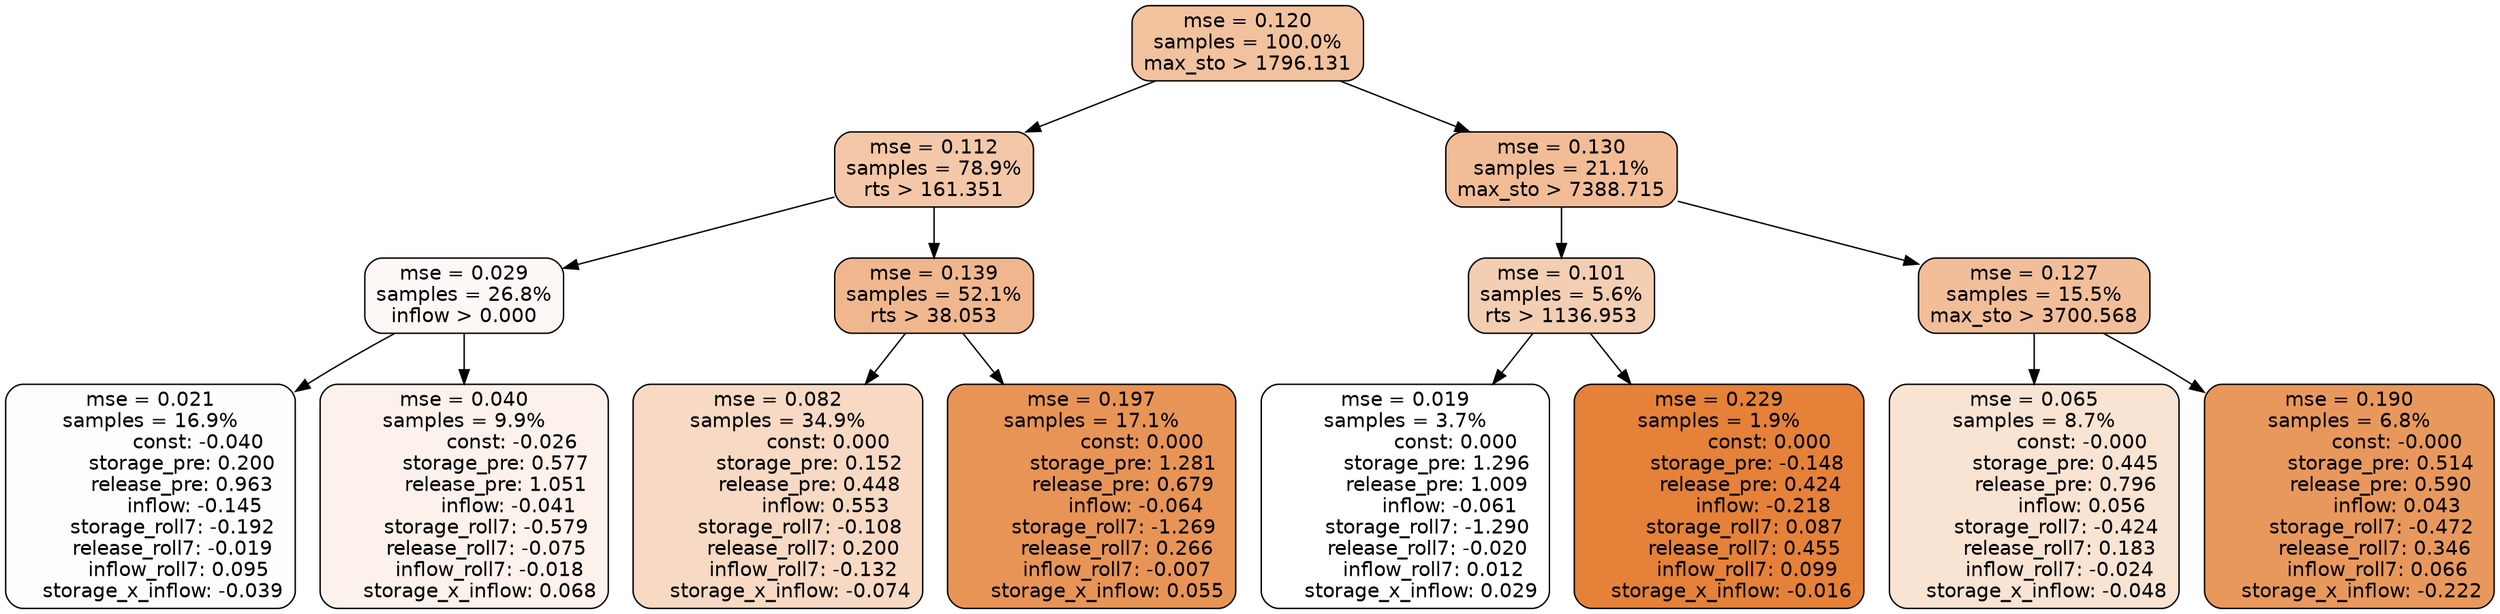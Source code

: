 digraph tree {
node [shape=rectangle, style="filled, rounded", color="black", fontname=helvetica] ;
edge [fontname=helvetica] ;
	"0" [label="mse = 0.120
samples = 100.0%
max_sto > 1796.131", fillcolor="#f2c29f"]
	"1" [label="mse = 0.112
samples = 78.9%
rts > 161.351", fillcolor="#f3c7a7"]
	"8" [label="mse = 0.130
samples = 21.1%
max_sto > 7388.715", fillcolor="#f1bc96"]
	"5" [label="mse = 0.029
samples = 26.8%
inflow > 0.000", fillcolor="#fdf8f5"]
	"2" [label="mse = 0.139
samples = 52.1%
rts > 38.053", fillcolor="#f0b78e"]
	"12" [label="mse = 0.101
samples = 5.6%
rts > 1136.953", fillcolor="#f4ceb2"]
	"9" [label="mse = 0.127
samples = 15.5%
max_sto > 3700.568", fillcolor="#f1be99"]
	"6" [label="mse = 0.021
samples = 16.9%
               const: -0.040
          storage_pre: 0.200
          release_pre: 0.963
              inflow: -0.145
       storage_roll7: -0.192
       release_roll7: -0.019
         inflow_roll7: 0.095
    storage_x_inflow: -0.039", fillcolor="#fefdfd"]
	"7" [label="mse = 0.040
samples = 9.9%
               const: -0.026
          storage_pre: 0.577
          release_pre: 1.051
              inflow: -0.041
       storage_roll7: -0.579
       release_roll7: -0.075
        inflow_roll7: -0.018
     storage_x_inflow: 0.068", fillcolor="#fcf2eb"]
	"3" [label="mse = 0.082
samples = 34.9%
                const: 0.000
          storage_pre: 0.152
          release_pre: 0.448
               inflow: 0.553
       storage_roll7: -0.108
        release_roll7: 0.200
        inflow_roll7: -0.132
    storage_x_inflow: -0.074", fillcolor="#f7d9c4"]
	"4" [label="mse = 0.197
samples = 17.1%
                const: 0.000
          storage_pre: 1.281
          release_pre: 0.679
              inflow: -0.064
       storage_roll7: -1.269
        release_roll7: 0.266
        inflow_roll7: -0.007
     storage_x_inflow: 0.055", fillcolor="#e89457"]
	"14" [label="mse = 0.019
samples = 3.7%
                const: 0.000
          storage_pre: 1.296
          release_pre: 1.009
              inflow: -0.061
       storage_roll7: -1.290
       release_roll7: -0.020
         inflow_roll7: 0.012
     storage_x_inflow: 0.029", fillcolor="#ffffff"]
	"13" [label="mse = 0.229
samples = 1.9%
                const: 0.000
         storage_pre: -0.148
          release_pre: 0.424
              inflow: -0.218
        storage_roll7: 0.087
        release_roll7: 0.455
         inflow_roll7: 0.099
    storage_x_inflow: -0.016", fillcolor="#e58139"]
	"11" [label="mse = 0.065
samples = 8.7%
               const: -0.000
          storage_pre: 0.445
          release_pre: 0.796
               inflow: 0.056
       storage_roll7: -0.424
        release_roll7: 0.183
        inflow_roll7: -0.024
    storage_x_inflow: -0.048", fillcolor="#f9e3d3"]
	"10" [label="mse = 0.190
samples = 6.8%
               const: -0.000
          storage_pre: 0.514
          release_pre: 0.590
               inflow: 0.043
       storage_roll7: -0.472
        release_roll7: 0.346
         inflow_roll7: 0.066
    storage_x_inflow: -0.222", fillcolor="#e9985d"]

	"0" -> "1"
	"0" -> "8"
	"1" -> "2"
	"1" -> "5"
	"8" -> "9"
	"8" -> "12"
	"5" -> "6"
	"5" -> "7"
	"2" -> "3"
	"2" -> "4"
	"12" -> "13"
	"12" -> "14"
	"9" -> "10"
	"9" -> "11"
}